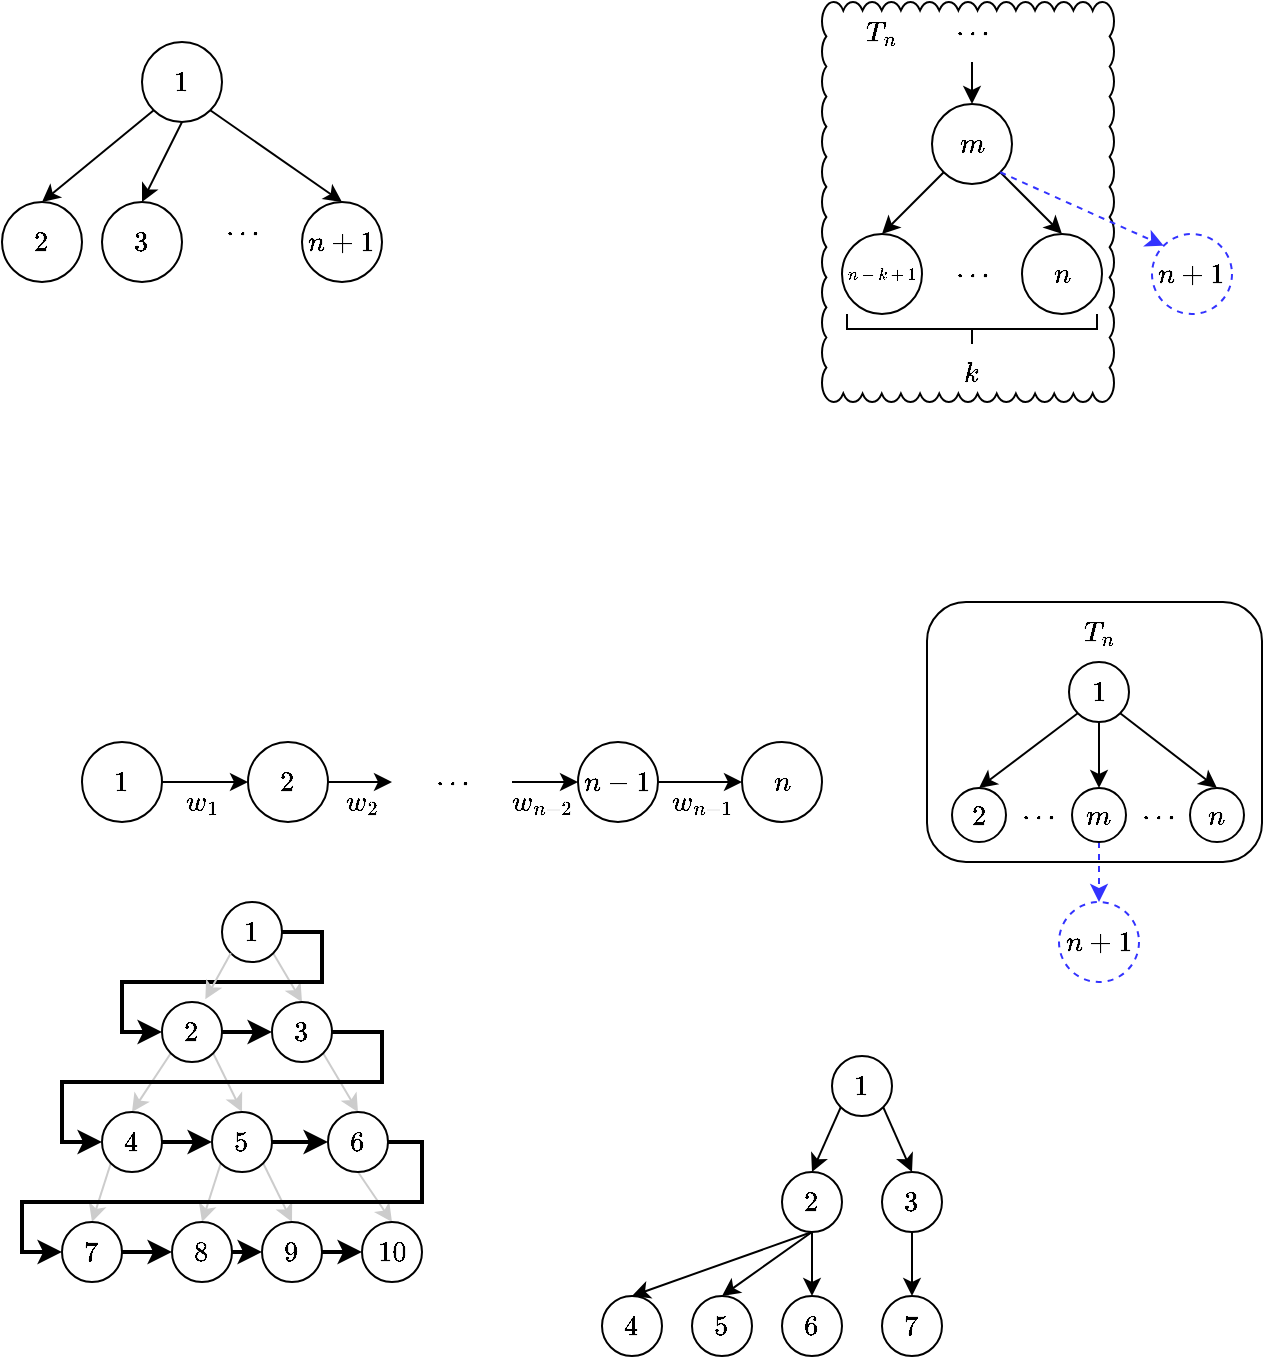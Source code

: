 <mxfile version="22.1.16" type="github">
  <diagram name="Page-1" id="5W_oBCn-Ae0vx61aBvWj">
    <mxGraphModel dx="1434" dy="759" grid="1" gridSize="10" guides="1" tooltips="1" connect="1" arrows="1" fold="1" page="1" pageScale="1" pageWidth="827" pageHeight="1169" math="1" shadow="0">
      <root>
        <mxCell id="0" />
        <mxCell id="1" parent="0" />
        <mxCell id="psscyq9r3jHzlKaPkMjy-91" value="" style="rounded=1;whiteSpace=wrap;html=1;" parent="1" vertex="1">
          <mxGeometry x="522.5" y="330" width="167.5" height="130" as="geometry" />
        </mxCell>
        <mxCell id="psscyq9r3jHzlKaPkMjy-20" value="" style="whiteSpace=wrap;html=1;shape=mxgraph.basic.cloud_rect" parent="1" vertex="1">
          <mxGeometry x="470" y="30" width="146" height="200" as="geometry" />
        </mxCell>
        <mxCell id="RlCpQ7UcTnpz0G2hoxt1-12" style="rounded=0;orthogonalLoop=1;jettySize=auto;html=1;exitX=0;exitY=1;exitDx=0;exitDy=0;entryX=0.5;entryY=0;entryDx=0;entryDy=0;" parent="1" source="psscyq9r3jHzlKaPkMjy-6" target="psscyq9r3jHzlKaPkMjy-5" edge="1">
          <mxGeometry relative="1" as="geometry">
            <mxPoint x="144.393" y="85.607" as="sourcePoint" />
            <mxPoint x="85" y="130" as="targetPoint" />
          </mxGeometry>
        </mxCell>
        <mxCell id="RlCpQ7UcTnpz0G2hoxt1-13" style="rounded=0;orthogonalLoop=1;jettySize=auto;html=1;exitX=0.5;exitY=1;exitDx=0;exitDy=0;entryX=0.5;entryY=0;entryDx=0;entryDy=0;" parent="1" source="psscyq9r3jHzlKaPkMjy-6" target="psscyq9r3jHzlKaPkMjy-4" edge="1">
          <mxGeometry relative="1" as="geometry">
            <mxPoint x="155" y="90" as="sourcePoint" />
            <mxPoint x="135" y="130" as="targetPoint" />
          </mxGeometry>
        </mxCell>
        <mxCell id="psscyq9r3jHzlKaPkMjy-1" value="$$n+1$$" style="ellipse;whiteSpace=wrap;html=1;aspect=fixed;" parent="1" vertex="1">
          <mxGeometry x="210" y="130" width="40" height="40" as="geometry" />
        </mxCell>
        <mxCell id="psscyq9r3jHzlKaPkMjy-2" style="rounded=0;orthogonalLoop=1;jettySize=auto;html=1;exitX=1;exitY=1;exitDx=0;exitDy=0;entryX=0.5;entryY=0;entryDx=0;entryDy=0;" parent="1" source="psscyq9r3jHzlKaPkMjy-6" target="psscyq9r3jHzlKaPkMjy-1" edge="1">
          <mxGeometry relative="1" as="geometry">
            <mxPoint x="165.607" y="85.607" as="sourcePoint" />
            <mxPoint x="145" y="140" as="targetPoint" />
          </mxGeometry>
        </mxCell>
        <mxCell id="psscyq9r3jHzlKaPkMjy-3" value="$$\cdots$$" style="text;html=1;strokeColor=none;fillColor=none;align=center;verticalAlign=middle;whiteSpace=wrap;rounded=0;" parent="1" vertex="1">
          <mxGeometry x="150" y="130" width="60" height="30" as="geometry" />
        </mxCell>
        <mxCell id="psscyq9r3jHzlKaPkMjy-4" value="$$3$$" style="ellipse;whiteSpace=wrap;html=1;aspect=fixed;" parent="1" vertex="1">
          <mxGeometry x="110" y="130" width="40" height="40" as="geometry" />
        </mxCell>
        <mxCell id="psscyq9r3jHzlKaPkMjy-5" value="$$2$$" style="ellipse;whiteSpace=wrap;html=1;aspect=fixed;" parent="1" vertex="1">
          <mxGeometry x="60" y="130" width="40" height="40" as="geometry" />
        </mxCell>
        <mxCell id="psscyq9r3jHzlKaPkMjy-6" value="$$1$$" style="ellipse;whiteSpace=wrap;html=1;aspect=fixed;" parent="1" vertex="1">
          <mxGeometry x="130" y="50" width="40" height="40" as="geometry" />
        </mxCell>
        <mxCell id="psscyq9r3jHzlKaPkMjy-7" style="rounded=0;orthogonalLoop=1;jettySize=auto;html=1;exitX=0;exitY=1;exitDx=0;exitDy=0;entryX=0.5;entryY=0;entryDx=0;entryDy=0;" parent="1" source="psscyq9r3jHzlKaPkMjy-14" target="psscyq9r3jHzlKaPkMjy-13" edge="1">
          <mxGeometry relative="1" as="geometry">
            <mxPoint x="544.393" y="116.607" as="sourcePoint" />
            <mxPoint x="485" y="161" as="targetPoint" />
          </mxGeometry>
        </mxCell>
        <mxCell id="psscyq9r3jHzlKaPkMjy-9" value="$$n$$" style="ellipse;whiteSpace=wrap;html=1;aspect=fixed;" parent="1" vertex="1">
          <mxGeometry x="570" y="146" width="40" height="40" as="geometry" />
        </mxCell>
        <mxCell id="psscyq9r3jHzlKaPkMjy-10" style="rounded=0;orthogonalLoop=1;jettySize=auto;html=1;exitX=1;exitY=1;exitDx=0;exitDy=0;entryX=0.5;entryY=0;entryDx=0;entryDy=0;" parent="1" source="psscyq9r3jHzlKaPkMjy-14" target="psscyq9r3jHzlKaPkMjy-9" edge="1">
          <mxGeometry relative="1" as="geometry">
            <mxPoint x="565.607" y="116.607" as="sourcePoint" />
            <mxPoint x="545" y="171" as="targetPoint" />
          </mxGeometry>
        </mxCell>
        <mxCell id="psscyq9r3jHzlKaPkMjy-11" value="$$\cdots$$" style="text;html=1;strokeColor=none;fillColor=none;align=center;verticalAlign=middle;whiteSpace=wrap;rounded=0;" parent="1" vertex="1">
          <mxGeometry x="515" y="151" width="60" height="30" as="geometry" />
        </mxCell>
        <mxCell id="psscyq9r3jHzlKaPkMjy-13" value="$$n-k+1$$" style="ellipse;whiteSpace=wrap;html=1;aspect=fixed;fontSize=7;" parent="1" vertex="1">
          <mxGeometry x="480" y="146" width="40" height="40" as="geometry" />
        </mxCell>
        <mxCell id="psscyq9r3jHzlKaPkMjy-14" value="$$m$$" style="ellipse;whiteSpace=wrap;html=1;aspect=fixed;" parent="1" vertex="1">
          <mxGeometry x="525" y="81" width="40" height="40" as="geometry" />
        </mxCell>
        <mxCell id="psscyq9r3jHzlKaPkMjy-15" value="$$n+1$$" style="ellipse;whiteSpace=wrap;html=1;aspect=fixed;strokeColor=#3333FF;dashed=1;" parent="1" vertex="1">
          <mxGeometry x="635" y="146" width="40" height="40" as="geometry" />
        </mxCell>
        <mxCell id="psscyq9r3jHzlKaPkMjy-16" style="rounded=0;orthogonalLoop=1;jettySize=auto;html=1;exitX=1;exitY=1;exitDx=0;exitDy=0;entryX=0;entryY=0;entryDx=0;entryDy=0;strokeColor=#3333FF;dashed=1;" parent="1" source="psscyq9r3jHzlKaPkMjy-14" target="psscyq9r3jHzlKaPkMjy-15" edge="1">
          <mxGeometry relative="1" as="geometry">
            <mxPoint x="574" y="125" as="sourcePoint" />
            <mxPoint x="600" y="156" as="targetPoint" />
          </mxGeometry>
        </mxCell>
        <mxCell id="psscyq9r3jHzlKaPkMjy-18" value="" style="strokeWidth=1;html=1;shape=mxgraph.flowchart.annotation_2;align=left;labelPosition=right;pointerEvents=1;rotation=-90;" parent="1" vertex="1">
          <mxGeometry x="537.5" y="131" width="15" height="125" as="geometry" />
        </mxCell>
        <mxCell id="psscyq9r3jHzlKaPkMjy-19" value="$$k$$" style="text;html=1;strokeColor=none;fillColor=none;align=center;verticalAlign=middle;whiteSpace=wrap;rounded=0;" parent="1" vertex="1">
          <mxGeometry x="515" y="201" width="60" height="30" as="geometry" />
        </mxCell>
        <mxCell id="psscyq9r3jHzlKaPkMjy-21" style="rounded=0;orthogonalLoop=1;jettySize=auto;html=1;entryX=0.5;entryY=0;entryDx=0;entryDy=0;exitX=0.5;exitY=1;exitDx=0;exitDy=0;" parent="1" source="psscyq9r3jHzlKaPkMjy-22" target="psscyq9r3jHzlKaPkMjy-14" edge="1">
          <mxGeometry relative="1" as="geometry">
            <mxPoint x="550" y="71" as="sourcePoint" />
            <mxPoint x="510" y="156" as="targetPoint" />
          </mxGeometry>
        </mxCell>
        <mxCell id="psscyq9r3jHzlKaPkMjy-22" value="$$\cdots$$" style="text;html=1;strokeColor=none;fillColor=none;align=center;verticalAlign=middle;whiteSpace=wrap;rounded=0;" parent="1" vertex="1">
          <mxGeometry x="515" y="30" width="60" height="30" as="geometry" />
        </mxCell>
        <mxCell id="psscyq9r3jHzlKaPkMjy-23" value="$$T_n$$" style="text;html=1;strokeColor=none;fillColor=none;align=center;verticalAlign=middle;whiteSpace=wrap;rounded=0;" parent="1" vertex="1">
          <mxGeometry x="470" y="30" width="60" height="30" as="geometry" />
        </mxCell>
        <mxCell id="psscyq9r3jHzlKaPkMjy-32" style="edgeStyle=orthogonalEdgeStyle;rounded=0;orthogonalLoop=1;jettySize=auto;html=1;exitX=1;exitY=0.5;exitDx=0;exitDy=0;entryX=0;entryY=0.5;entryDx=0;entryDy=0;" parent="1" source="psscyq9r3jHzlKaPkMjy-24" target="psscyq9r3jHzlKaPkMjy-28" edge="1">
          <mxGeometry relative="1" as="geometry" />
        </mxCell>
        <mxCell id="psscyq9r3jHzlKaPkMjy-24" value="$$n-1$$" style="ellipse;whiteSpace=wrap;html=1;aspect=fixed;" parent="1" vertex="1">
          <mxGeometry x="348" y="400" width="40" height="40" as="geometry" />
        </mxCell>
        <mxCell id="psscyq9r3jHzlKaPkMjy-31" style="edgeStyle=orthogonalEdgeStyle;rounded=0;orthogonalLoop=1;jettySize=auto;html=1;exitX=1;exitY=0.5;exitDx=0;exitDy=0;entryX=0;entryY=0.5;entryDx=0;entryDy=0;" parent="1" source="psscyq9r3jHzlKaPkMjy-25" target="psscyq9r3jHzlKaPkMjy-24" edge="1">
          <mxGeometry relative="1" as="geometry" />
        </mxCell>
        <mxCell id="psscyq9r3jHzlKaPkMjy-25" value="$$\cdots$$" style="text;html=1;strokeColor=none;fillColor=none;align=center;verticalAlign=middle;whiteSpace=wrap;rounded=0;" parent="1" vertex="1">
          <mxGeometry x="255" y="405" width="60" height="30" as="geometry" />
        </mxCell>
        <mxCell id="psscyq9r3jHzlKaPkMjy-30" style="edgeStyle=orthogonalEdgeStyle;rounded=0;orthogonalLoop=1;jettySize=auto;html=1;exitX=1;exitY=0.5;exitDx=0;exitDy=0;" parent="1" source="psscyq9r3jHzlKaPkMjy-26" target="psscyq9r3jHzlKaPkMjy-25" edge="1">
          <mxGeometry relative="1" as="geometry" />
        </mxCell>
        <mxCell id="psscyq9r3jHzlKaPkMjy-26" value="$$2$$" style="ellipse;whiteSpace=wrap;html=1;aspect=fixed;" parent="1" vertex="1">
          <mxGeometry x="183" y="400" width="40" height="40" as="geometry" />
        </mxCell>
        <mxCell id="psscyq9r3jHzlKaPkMjy-29" style="edgeStyle=orthogonalEdgeStyle;rounded=0;orthogonalLoop=1;jettySize=auto;html=1;exitX=1;exitY=0.5;exitDx=0;exitDy=0;entryX=0;entryY=0.5;entryDx=0;entryDy=0;" parent="1" source="psscyq9r3jHzlKaPkMjy-27" target="psscyq9r3jHzlKaPkMjy-26" edge="1">
          <mxGeometry relative="1" as="geometry" />
        </mxCell>
        <mxCell id="psscyq9r3jHzlKaPkMjy-27" value="$$1$$" style="ellipse;whiteSpace=wrap;html=1;aspect=fixed;" parent="1" vertex="1">
          <mxGeometry x="100" y="400" width="40" height="40" as="geometry" />
        </mxCell>
        <mxCell id="psscyq9r3jHzlKaPkMjy-28" value="$$n$$" style="ellipse;whiteSpace=wrap;html=1;aspect=fixed;" parent="1" vertex="1">
          <mxGeometry x="430" y="400" width="40" height="40" as="geometry" />
        </mxCell>
        <mxCell id="psscyq9r3jHzlKaPkMjy-33" value="$$w_1$$" style="text;html=1;strokeColor=none;fillColor=none;align=center;verticalAlign=middle;whiteSpace=wrap;rounded=0;" parent="1" vertex="1">
          <mxGeometry x="130" y="415" width="60" height="30" as="geometry" />
        </mxCell>
        <mxCell id="psscyq9r3jHzlKaPkMjy-34" value="$$w_2$$" style="text;html=1;strokeColor=none;fillColor=none;align=center;verticalAlign=middle;whiteSpace=wrap;rounded=0;" parent="1" vertex="1">
          <mxGeometry x="210" y="415" width="60" height="30" as="geometry" />
        </mxCell>
        <mxCell id="psscyq9r3jHzlKaPkMjy-35" value="$$w_{n-2}$$" style="text;html=1;strokeColor=none;fillColor=none;align=center;verticalAlign=middle;whiteSpace=wrap;rounded=0;" parent="1" vertex="1">
          <mxGeometry x="300" y="415" width="60" height="30" as="geometry" />
        </mxCell>
        <mxCell id="psscyq9r3jHzlKaPkMjy-36" value="$$w_{n-1}$$" style="text;html=1;strokeColor=none;fillColor=none;align=center;verticalAlign=middle;whiteSpace=wrap;rounded=0;" parent="1" vertex="1">
          <mxGeometry x="380" y="415" width="60" height="30" as="geometry" />
        </mxCell>
        <mxCell id="psscyq9r3jHzlKaPkMjy-77" style="rounded=0;orthogonalLoop=1;jettySize=auto;html=1;exitX=0;exitY=1;exitDx=0;exitDy=0;entryX=0.5;entryY=0;entryDx=0;entryDy=0;" parent="1" source="psscyq9r3jHzlKaPkMjy-82" target="psscyq9r3jHzlKaPkMjy-81" edge="1">
          <mxGeometry relative="1" as="geometry">
            <mxPoint x="599.393" y="393.607" as="sourcePoint" />
            <mxPoint x="540" y="438" as="targetPoint" />
          </mxGeometry>
        </mxCell>
        <mxCell id="psscyq9r3jHzlKaPkMjy-78" value="$$n$$" style="ellipse;whiteSpace=wrap;html=1;aspect=fixed;" parent="1" vertex="1">
          <mxGeometry x="654" y="423" width="27" height="27" as="geometry" />
        </mxCell>
        <mxCell id="psscyq9r3jHzlKaPkMjy-79" style="rounded=0;orthogonalLoop=1;jettySize=auto;html=1;exitX=1;exitY=1;exitDx=0;exitDy=0;entryX=0.5;entryY=0;entryDx=0;entryDy=0;" parent="1" source="psscyq9r3jHzlKaPkMjy-82" target="psscyq9r3jHzlKaPkMjy-78" edge="1">
          <mxGeometry relative="1" as="geometry">
            <mxPoint x="620.607" y="393.607" as="sourcePoint" />
            <mxPoint x="600" y="448" as="targetPoint" />
          </mxGeometry>
        </mxCell>
        <mxCell id="psscyq9r3jHzlKaPkMjy-80" value="$$\cdots$$" style="text;html=1;strokeColor=none;fillColor=none;align=center;verticalAlign=middle;whiteSpace=wrap;rounded=0;" parent="1" vertex="1">
          <mxGeometry x="563" y="421.5" width="30" height="30" as="geometry" />
        </mxCell>
        <mxCell id="psscyq9r3jHzlKaPkMjy-81" value="$$2$$" style="ellipse;whiteSpace=wrap;html=1;aspect=fixed;fontSize=12;" parent="1" vertex="1">
          <mxGeometry x="535" y="423" width="27" height="27" as="geometry" />
        </mxCell>
        <mxCell id="psscyq9r3jHzlKaPkMjy-95" style="rounded=0;orthogonalLoop=1;jettySize=auto;html=1;exitX=0.5;exitY=1;exitDx=0;exitDy=0;entryX=0.5;entryY=0;entryDx=0;entryDy=0;" parent="1" source="psscyq9r3jHzlKaPkMjy-82" target="psscyq9r3jHzlKaPkMjy-92" edge="1">
          <mxGeometry relative="1" as="geometry" />
        </mxCell>
        <mxCell id="psscyq9r3jHzlKaPkMjy-82" value="$$1$$" style="ellipse;whiteSpace=wrap;html=1;aspect=fixed;" parent="1" vertex="1">
          <mxGeometry x="593.5" y="360" width="30" height="30" as="geometry" />
        </mxCell>
        <mxCell id="psscyq9r3jHzlKaPkMjy-83" value="$$n+1$$" style="ellipse;whiteSpace=wrap;html=1;aspect=fixed;strokeColor=#3333FF;dashed=1;" parent="1" vertex="1">
          <mxGeometry x="588.5" y="480" width="40" height="40" as="geometry" />
        </mxCell>
        <mxCell id="psscyq9r3jHzlKaPkMjy-89" value="$$T_n$$" style="text;html=1;strokeColor=none;fillColor=none;align=center;verticalAlign=middle;whiteSpace=wrap;rounded=0;" parent="1" vertex="1">
          <mxGeometry x="578.5" y="330" width="60" height="30" as="geometry" />
        </mxCell>
        <mxCell id="psscyq9r3jHzlKaPkMjy-96" style="edgeStyle=orthogonalEdgeStyle;rounded=0;orthogonalLoop=1;jettySize=auto;html=1;exitX=0.5;exitY=1;exitDx=0;exitDy=0;entryX=0.5;entryY=0;entryDx=0;entryDy=0;strokeColor=#3333FF;dashed=1;" parent="1" source="psscyq9r3jHzlKaPkMjy-92" target="psscyq9r3jHzlKaPkMjy-83" edge="1">
          <mxGeometry relative="1" as="geometry" />
        </mxCell>
        <mxCell id="psscyq9r3jHzlKaPkMjy-92" value="$$m$$" style="ellipse;whiteSpace=wrap;html=1;aspect=fixed;" parent="1" vertex="1">
          <mxGeometry x="595" y="423" width="27" height="27" as="geometry" />
        </mxCell>
        <mxCell id="psscyq9r3jHzlKaPkMjy-94" value="$$\cdots$$" style="text;html=1;strokeColor=none;fillColor=none;align=center;verticalAlign=middle;whiteSpace=wrap;rounded=0;" parent="1" vertex="1">
          <mxGeometry x="623" y="421.5" width="30" height="30" as="geometry" />
        </mxCell>
        <mxCell id="Z5-UL4ReDfH_KAjOqVds-19" style="rounded=0;orthogonalLoop=1;jettySize=auto;html=1;exitX=1;exitY=1;exitDx=0;exitDy=0;entryX=0.5;entryY=0;entryDx=0;entryDy=0;strokeColor=#CCCCCC;" parent="1" source="Z5-UL4ReDfH_KAjOqVds-8" target="Z5-UL4ReDfH_KAjOqVds-10" edge="1">
          <mxGeometry relative="1" as="geometry" />
        </mxCell>
        <mxCell id="Z5-UL4ReDfH_KAjOqVds-43" style="edgeStyle=orthogonalEdgeStyle;rounded=0;orthogonalLoop=1;jettySize=auto;html=1;exitX=1;exitY=0.5;exitDx=0;exitDy=0;entryX=0;entryY=0.5;entryDx=0;entryDy=0;strokeWidth=2;" parent="1" source="Z5-UL4ReDfH_KAjOqVds-8" target="Z5-UL4ReDfH_KAjOqVds-9" edge="1">
          <mxGeometry relative="1" as="geometry">
            <Array as="points">
              <mxPoint x="220" y="495" />
              <mxPoint x="220" y="520" />
              <mxPoint x="120" y="520" />
              <mxPoint x="120" y="545" />
            </Array>
          </mxGeometry>
        </mxCell>
        <mxCell id="Z5-UL4ReDfH_KAjOqVds-8" value="$$1$$" style="ellipse;whiteSpace=wrap;html=1;aspect=fixed;strokeColor=#000000;fontSize=12;" parent="1" vertex="1">
          <mxGeometry x="170" y="480" width="30" height="30" as="geometry" />
        </mxCell>
        <mxCell id="Z5-UL4ReDfH_KAjOqVds-20" style="rounded=0;orthogonalLoop=1;jettySize=auto;html=1;exitX=0;exitY=1;exitDx=0;exitDy=0;entryX=0.5;entryY=0;entryDx=0;entryDy=0;strokeColor=#CCCCCC;" parent="1" source="Z5-UL4ReDfH_KAjOqVds-9" target="Z5-UL4ReDfH_KAjOqVds-11" edge="1">
          <mxGeometry relative="1" as="geometry" />
        </mxCell>
        <mxCell id="Z5-UL4ReDfH_KAjOqVds-21" style="rounded=0;orthogonalLoop=1;jettySize=auto;html=1;exitX=1;exitY=1;exitDx=0;exitDy=0;entryX=0.5;entryY=0;entryDx=0;entryDy=0;strokeColor=#CCCCCC;" parent="1" source="Z5-UL4ReDfH_KAjOqVds-9" target="Z5-UL4ReDfH_KAjOqVds-12" edge="1">
          <mxGeometry relative="1" as="geometry" />
        </mxCell>
        <mxCell id="Z5-UL4ReDfH_KAjOqVds-44" style="edgeStyle=orthogonalEdgeStyle;curved=1;rounded=0;orthogonalLoop=1;jettySize=auto;html=1;exitX=1;exitY=0.5;exitDx=0;exitDy=0;entryX=0;entryY=0.5;entryDx=0;entryDy=0;strokeWidth=2;" parent="1" source="Z5-UL4ReDfH_KAjOqVds-9" target="Z5-UL4ReDfH_KAjOqVds-10" edge="1">
          <mxGeometry relative="1" as="geometry" />
        </mxCell>
        <mxCell id="Z5-UL4ReDfH_KAjOqVds-9" value="$$2$$" style="ellipse;whiteSpace=wrap;html=1;aspect=fixed;strokeColor=#000000;" parent="1" vertex="1">
          <mxGeometry x="140" y="530" width="30" height="30" as="geometry" />
        </mxCell>
        <mxCell id="Z5-UL4ReDfH_KAjOqVds-22" style="rounded=0;orthogonalLoop=1;jettySize=auto;html=1;exitX=1;exitY=1;exitDx=0;exitDy=0;entryX=0.5;entryY=0;entryDx=0;entryDy=0;strokeColor=#CCCCCC;" parent="1" source="Z5-UL4ReDfH_KAjOqVds-10" target="Z5-UL4ReDfH_KAjOqVds-13" edge="1">
          <mxGeometry relative="1" as="geometry" />
        </mxCell>
        <mxCell id="Z5-UL4ReDfH_KAjOqVds-46" style="edgeStyle=orthogonalEdgeStyle;rounded=0;orthogonalLoop=1;jettySize=auto;html=1;exitX=1;exitY=0.5;exitDx=0;exitDy=0;entryX=0;entryY=0.5;entryDx=0;entryDy=0;strokeWidth=2;" parent="1" source="Z5-UL4ReDfH_KAjOqVds-10" target="Z5-UL4ReDfH_KAjOqVds-11" edge="1">
          <mxGeometry relative="1" as="geometry">
            <Array as="points">
              <mxPoint x="250" y="545" />
              <mxPoint x="250" y="570" />
              <mxPoint x="90" y="570" />
              <mxPoint x="90" y="600" />
            </Array>
          </mxGeometry>
        </mxCell>
        <mxCell id="Z5-UL4ReDfH_KAjOqVds-10" value="$$3$$" style="ellipse;whiteSpace=wrap;html=1;aspect=fixed;strokeColor=#000000;" parent="1" vertex="1">
          <mxGeometry x="195" y="530" width="30" height="30" as="geometry" />
        </mxCell>
        <mxCell id="Z5-UL4ReDfH_KAjOqVds-23" style="rounded=0;orthogonalLoop=1;jettySize=auto;html=1;exitX=0;exitY=1;exitDx=0;exitDy=0;entryX=0.5;entryY=0;entryDx=0;entryDy=0;strokeColor=#CCCCCC;" parent="1" source="Z5-UL4ReDfH_KAjOqVds-11" target="Z5-UL4ReDfH_KAjOqVds-14" edge="1">
          <mxGeometry relative="1" as="geometry" />
        </mxCell>
        <mxCell id="Z5-UL4ReDfH_KAjOqVds-47" style="edgeStyle=orthogonalEdgeStyle;rounded=0;orthogonalLoop=1;jettySize=auto;html=1;exitX=1;exitY=0.5;exitDx=0;exitDy=0;entryX=0;entryY=0.5;entryDx=0;entryDy=0;strokeWidth=2;" parent="1" source="Z5-UL4ReDfH_KAjOqVds-11" target="Z5-UL4ReDfH_KAjOqVds-12" edge="1">
          <mxGeometry relative="1" as="geometry" />
        </mxCell>
        <mxCell id="Z5-UL4ReDfH_KAjOqVds-11" value="$$4$$" style="ellipse;whiteSpace=wrap;html=1;aspect=fixed;strokeColor=#000000;" parent="1" vertex="1">
          <mxGeometry x="110" y="585" width="30" height="30" as="geometry" />
        </mxCell>
        <mxCell id="Z5-UL4ReDfH_KAjOqVds-25" style="rounded=0;orthogonalLoop=1;jettySize=auto;html=1;exitX=0;exitY=1;exitDx=0;exitDy=0;entryX=0.5;entryY=0;entryDx=0;entryDy=0;strokeColor=#CCCCCC;" parent="1" source="Z5-UL4ReDfH_KAjOqVds-12" target="Z5-UL4ReDfH_KAjOqVds-15" edge="1">
          <mxGeometry relative="1" as="geometry" />
        </mxCell>
        <mxCell id="Z5-UL4ReDfH_KAjOqVds-26" style="rounded=0;orthogonalLoop=1;jettySize=auto;html=1;exitX=1;exitY=1;exitDx=0;exitDy=0;entryX=0.5;entryY=0;entryDx=0;entryDy=0;strokeColor=#CCCCCC;" parent="1" source="Z5-UL4ReDfH_KAjOqVds-12" target="Z5-UL4ReDfH_KAjOqVds-16" edge="1">
          <mxGeometry relative="1" as="geometry" />
        </mxCell>
        <mxCell id="Z5-UL4ReDfH_KAjOqVds-48" style="edgeStyle=orthogonalEdgeStyle;rounded=0;orthogonalLoop=1;jettySize=auto;html=1;exitX=1;exitY=0.5;exitDx=0;exitDy=0;entryX=0;entryY=0.5;entryDx=0;entryDy=0;strokeWidth=2;" parent="1" source="Z5-UL4ReDfH_KAjOqVds-12" target="Z5-UL4ReDfH_KAjOqVds-13" edge="1">
          <mxGeometry relative="1" as="geometry" />
        </mxCell>
        <mxCell id="Z5-UL4ReDfH_KAjOqVds-12" value="$$5$$" style="ellipse;whiteSpace=wrap;html=1;aspect=fixed;strokeColor=#000000;" parent="1" vertex="1">
          <mxGeometry x="165" y="585" width="30" height="30" as="geometry" />
        </mxCell>
        <mxCell id="Z5-UL4ReDfH_KAjOqVds-27" style="rounded=0;orthogonalLoop=1;jettySize=auto;html=1;entryX=0.5;entryY=0;entryDx=0;entryDy=0;exitX=0.5;exitY=1;exitDx=0;exitDy=0;strokeColor=#CCCCCC;" parent="1" source="Z5-UL4ReDfH_KAjOqVds-13" target="Z5-UL4ReDfH_KAjOqVds-17" edge="1">
          <mxGeometry relative="1" as="geometry">
            <mxPoint x="230" y="610" as="sourcePoint" />
          </mxGeometry>
        </mxCell>
        <mxCell id="Z5-UL4ReDfH_KAjOqVds-49" style="edgeStyle=orthogonalEdgeStyle;rounded=0;orthogonalLoop=1;jettySize=auto;html=1;exitX=1;exitY=0.5;exitDx=0;exitDy=0;entryX=0;entryY=0.5;entryDx=0;entryDy=0;strokeWidth=2;" parent="1" source="Z5-UL4ReDfH_KAjOqVds-13" target="Z5-UL4ReDfH_KAjOqVds-14" edge="1">
          <mxGeometry relative="1" as="geometry">
            <Array as="points">
              <mxPoint x="270" y="600" />
              <mxPoint x="270" y="630" />
              <mxPoint x="70" y="630" />
              <mxPoint x="70" y="655" />
            </Array>
          </mxGeometry>
        </mxCell>
        <mxCell id="Z5-UL4ReDfH_KAjOqVds-13" value="$$6$$" style="ellipse;whiteSpace=wrap;html=1;aspect=fixed;strokeColor=#000000;" parent="1" vertex="1">
          <mxGeometry x="223" y="585" width="30" height="30" as="geometry" />
        </mxCell>
        <mxCell id="Z5-UL4ReDfH_KAjOqVds-50" style="edgeStyle=orthogonalEdgeStyle;rounded=0;orthogonalLoop=1;jettySize=auto;html=1;exitX=1;exitY=0.5;exitDx=0;exitDy=0;entryX=0;entryY=0.5;entryDx=0;entryDy=0;strokeWidth=2;" parent="1" source="Z5-UL4ReDfH_KAjOqVds-14" target="Z5-UL4ReDfH_KAjOqVds-15" edge="1">
          <mxGeometry relative="1" as="geometry" />
        </mxCell>
        <mxCell id="Z5-UL4ReDfH_KAjOqVds-14" value="$$7$$" style="ellipse;whiteSpace=wrap;html=1;aspect=fixed;strokeColor=#000000;" parent="1" vertex="1">
          <mxGeometry x="90" y="640" width="30" height="30" as="geometry" />
        </mxCell>
        <mxCell id="Z5-UL4ReDfH_KAjOqVds-51" style="edgeStyle=orthogonalEdgeStyle;rounded=0;orthogonalLoop=1;jettySize=auto;html=1;exitX=1;exitY=0.5;exitDx=0;exitDy=0;entryX=0;entryY=0.5;entryDx=0;entryDy=0;strokeWidth=2;" parent="1" source="Z5-UL4ReDfH_KAjOqVds-15" target="Z5-UL4ReDfH_KAjOqVds-16" edge="1">
          <mxGeometry relative="1" as="geometry" />
        </mxCell>
        <mxCell id="Z5-UL4ReDfH_KAjOqVds-15" value="$$8$$" style="ellipse;whiteSpace=wrap;html=1;aspect=fixed;strokeColor=#000000;" parent="1" vertex="1">
          <mxGeometry x="145" y="640" width="30" height="30" as="geometry" />
        </mxCell>
        <mxCell id="Z5-UL4ReDfH_KAjOqVds-52" style="edgeStyle=orthogonalEdgeStyle;rounded=0;orthogonalLoop=1;jettySize=auto;html=1;exitX=1;exitY=0.5;exitDx=0;exitDy=0;entryX=0;entryY=0.5;entryDx=0;entryDy=0;strokeWidth=2;" parent="1" source="Z5-UL4ReDfH_KAjOqVds-16" target="Z5-UL4ReDfH_KAjOqVds-17" edge="1">
          <mxGeometry relative="1" as="geometry" />
        </mxCell>
        <mxCell id="Z5-UL4ReDfH_KAjOqVds-16" value="$$9$$" style="ellipse;whiteSpace=wrap;html=1;aspect=fixed;strokeColor=#000000;" parent="1" vertex="1">
          <mxGeometry x="190" y="640" width="30" height="30" as="geometry" />
        </mxCell>
        <mxCell id="Z5-UL4ReDfH_KAjOqVds-17" value="$$10$$" style="ellipse;whiteSpace=wrap;html=1;aspect=fixed;strokeColor=#000000;" parent="1" vertex="1">
          <mxGeometry x="240" y="640" width="30" height="30" as="geometry" />
        </mxCell>
        <mxCell id="Z5-UL4ReDfH_KAjOqVds-18" style="rounded=0;orthogonalLoop=1;jettySize=auto;html=1;exitX=0;exitY=1;exitDx=0;exitDy=0;entryX=0.722;entryY=-0.044;entryDx=0;entryDy=0;entryPerimeter=0;strokeColor=#CCCCCC;" parent="1" source="Z5-UL4ReDfH_KAjOqVds-8" target="Z5-UL4ReDfH_KAjOqVds-9" edge="1">
          <mxGeometry relative="1" as="geometry" />
        </mxCell>
        <mxCell id="LeFos-ASldNaNUd1KaRq-1" style="rounded=0;orthogonalLoop=1;jettySize=auto;html=1;exitX=0;exitY=1;exitDx=0;exitDy=0;entryX=0.5;entryY=0;entryDx=0;entryDy=0;" edge="1" parent="1" source="LeFos-ASldNaNUd1KaRq-8" target="LeFos-ASldNaNUd1KaRq-7">
          <mxGeometry relative="1" as="geometry">
            <mxPoint x="489.393" y="585.607" as="sourcePoint" />
            <mxPoint x="430" y="630" as="targetPoint" />
          </mxGeometry>
        </mxCell>
        <mxCell id="LeFos-ASldNaNUd1KaRq-2" style="rounded=0;orthogonalLoop=1;jettySize=auto;html=1;exitX=1;exitY=1;exitDx=0;exitDy=0;entryX=0.5;entryY=0;entryDx=0;entryDy=0;" edge="1" parent="1" source="LeFos-ASldNaNUd1KaRq-8" target="LeFos-ASldNaNUd1KaRq-6">
          <mxGeometry relative="1" as="geometry">
            <mxPoint x="500" y="590" as="sourcePoint" />
            <mxPoint x="480" y="630" as="targetPoint" />
          </mxGeometry>
        </mxCell>
        <mxCell id="LeFos-ASldNaNUd1KaRq-16" style="edgeStyle=none;rounded=0;orthogonalLoop=1;jettySize=auto;html=1;exitX=0.5;exitY=1;exitDx=0;exitDy=0;entryX=0.5;entryY=0;entryDx=0;entryDy=0;" edge="1" parent="1" source="LeFos-ASldNaNUd1KaRq-6" target="LeFos-ASldNaNUd1KaRq-15">
          <mxGeometry relative="1" as="geometry" />
        </mxCell>
        <mxCell id="LeFos-ASldNaNUd1KaRq-6" value="$$3$$" style="ellipse;whiteSpace=wrap;html=1;aspect=fixed;" vertex="1" parent="1">
          <mxGeometry x="500" y="615" width="30" height="30" as="geometry" />
        </mxCell>
        <mxCell id="LeFos-ASldNaNUd1KaRq-12" style="edgeStyle=none;rounded=0;orthogonalLoop=1;jettySize=auto;html=1;exitX=0.5;exitY=1;exitDx=0;exitDy=0;entryX=0.5;entryY=0;entryDx=0;entryDy=0;" edge="1" parent="1" source="LeFos-ASldNaNUd1KaRq-7" target="LeFos-ASldNaNUd1KaRq-11">
          <mxGeometry relative="1" as="geometry" />
        </mxCell>
        <mxCell id="LeFos-ASldNaNUd1KaRq-13" style="edgeStyle=none;rounded=0;orthogonalLoop=1;jettySize=auto;html=1;exitX=0.5;exitY=1;exitDx=0;exitDy=0;entryX=0.5;entryY=0;entryDx=0;entryDy=0;" edge="1" parent="1" source="LeFos-ASldNaNUd1KaRq-7" target="LeFos-ASldNaNUd1KaRq-10">
          <mxGeometry relative="1" as="geometry" />
        </mxCell>
        <mxCell id="LeFos-ASldNaNUd1KaRq-14" style="edgeStyle=none;rounded=0;orthogonalLoop=1;jettySize=auto;html=1;exitX=0.5;exitY=1;exitDx=0;exitDy=0;entryX=0.5;entryY=0;entryDx=0;entryDy=0;" edge="1" parent="1" source="LeFos-ASldNaNUd1KaRq-7" target="LeFos-ASldNaNUd1KaRq-9">
          <mxGeometry relative="1" as="geometry" />
        </mxCell>
        <mxCell id="LeFos-ASldNaNUd1KaRq-7" value="$$2$$" style="ellipse;whiteSpace=wrap;html=1;aspect=fixed;" vertex="1" parent="1">
          <mxGeometry x="450" y="615" width="30" height="30" as="geometry" />
        </mxCell>
        <mxCell id="LeFos-ASldNaNUd1KaRq-8" value="$$1$$" style="ellipse;whiteSpace=wrap;html=1;aspect=fixed;" vertex="1" parent="1">
          <mxGeometry x="475" y="557" width="30" height="30" as="geometry" />
        </mxCell>
        <mxCell id="LeFos-ASldNaNUd1KaRq-9" value="$$6$$" style="ellipse;whiteSpace=wrap;html=1;aspect=fixed;" vertex="1" parent="1">
          <mxGeometry x="450" y="677" width="30" height="30" as="geometry" />
        </mxCell>
        <mxCell id="LeFos-ASldNaNUd1KaRq-10" value="$$5$$" style="ellipse;whiteSpace=wrap;html=1;aspect=fixed;" vertex="1" parent="1">
          <mxGeometry x="405" y="677" width="30" height="30" as="geometry" />
        </mxCell>
        <mxCell id="LeFos-ASldNaNUd1KaRq-11" value="$$4$$" style="ellipse;whiteSpace=wrap;html=1;aspect=fixed;" vertex="1" parent="1">
          <mxGeometry x="360" y="677" width="30" height="30" as="geometry" />
        </mxCell>
        <mxCell id="LeFos-ASldNaNUd1KaRq-15" value="$$7$$" style="ellipse;whiteSpace=wrap;html=1;aspect=fixed;" vertex="1" parent="1">
          <mxGeometry x="500" y="677" width="30" height="30" as="geometry" />
        </mxCell>
      </root>
    </mxGraphModel>
  </diagram>
</mxfile>
